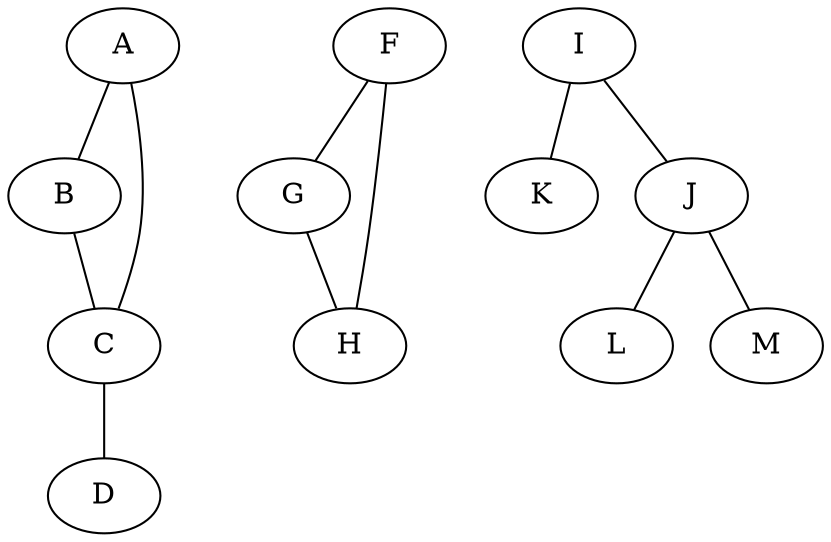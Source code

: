 strict graph "exemplo4" {
  A -- B
  B -- C
  C -- D
  C -- A

  F -- G
  G -- H
  H -- F

  I -- K
  I -- J
  J -- L
  J -- M
}
